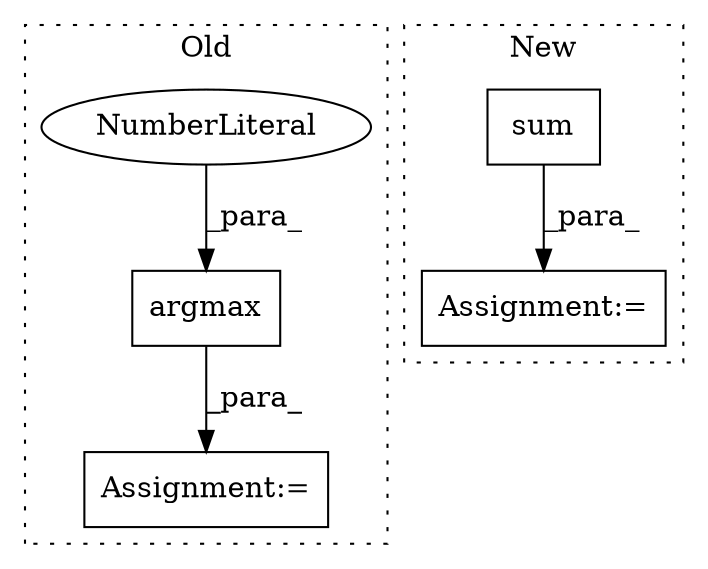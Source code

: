 digraph G {
subgraph cluster0 {
1 [label="argmax" a="32" s="5113,5184" l="7,1" shape="box"];
4 [label="Assignment:=" a="7" s="5106" l="1" shape="box"];
5 [label="NumberLiteral" a="34" s="5183" l="1" shape="ellipse"];
label = "Old";
style="dotted";
}
subgraph cluster1 {
2 [label="sum" a="32" s="5741,5746" l="4,1" shape="box"];
3 [label="Assignment:=" a="7" s="5804" l="1" shape="box"];
label = "New";
style="dotted";
}
1 -> 4 [label="_para_"];
2 -> 3 [label="_para_"];
5 -> 1 [label="_para_"];
}